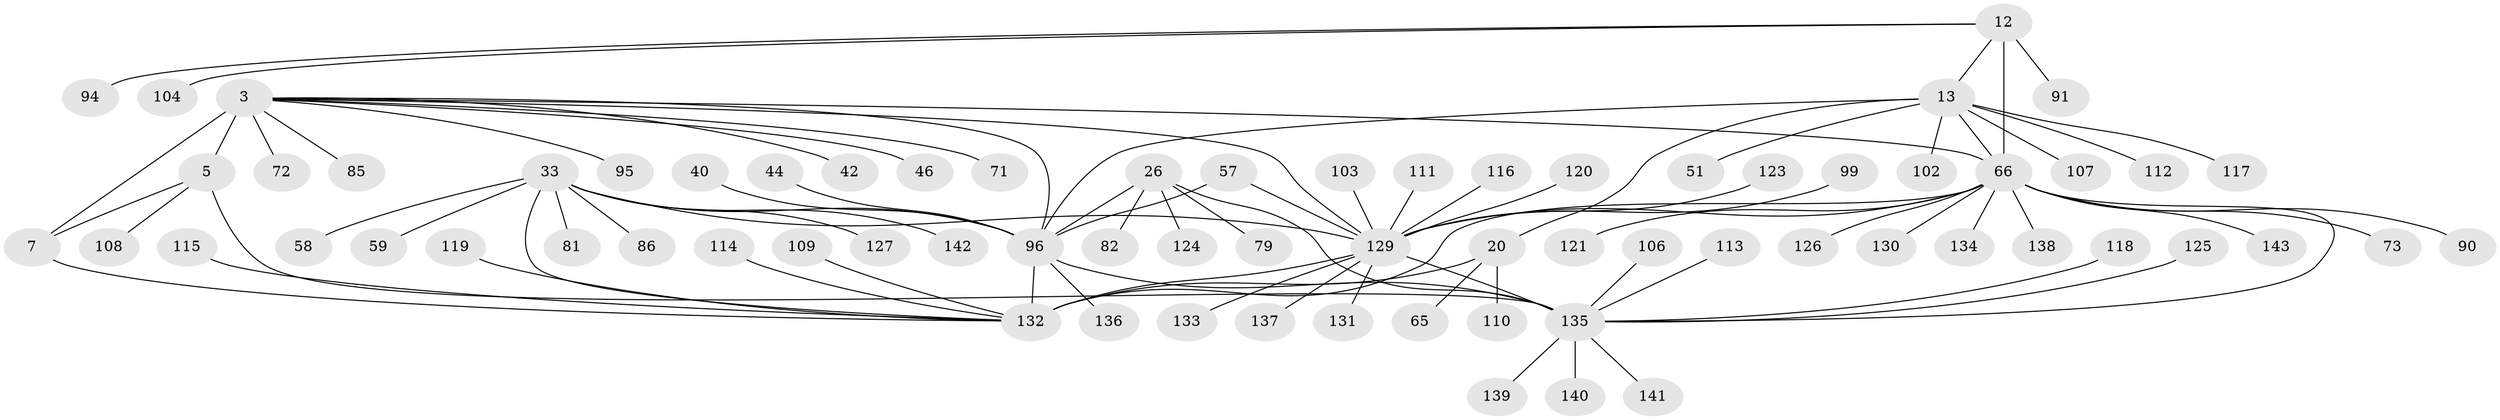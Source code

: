 // original degree distribution, {9: 0.02097902097902098, 8: 0.055944055944055944, 11: 0.04195804195804196, 7: 0.03496503496503497, 6: 0.013986013986013986, 10: 0.04895104895104895, 14: 0.006993006993006993, 12: 0.006993006993006993, 13: 0.006993006993006993, 15: 0.006993006993006993, 3: 0.03496503496503497, 1: 0.5804195804195804, 2: 0.13986013986013987}
// Generated by graph-tools (version 1.1) at 2025/55/03/09/25 04:55:34]
// undirected, 71 vertices, 85 edges
graph export_dot {
graph [start="1"]
  node [color=gray90,style=filled];
  3 [super="+2"];
  5 [super="+4"];
  7 [super="+6"];
  12 [super="+10"];
  13 [super="+8"];
  20 [super="+18"];
  26 [super="+25"];
  33 [super="+31+32"];
  40;
  42;
  44;
  46;
  51;
  57 [super="+36"];
  58;
  59;
  65;
  66 [super="+53+54+62"];
  71;
  72 [super="+70"];
  73;
  79;
  81;
  82;
  85;
  86;
  90;
  91;
  94;
  95;
  96 [super="+23+37"];
  99;
  102;
  103;
  104;
  106 [super="+38"];
  107 [super="+100"];
  108;
  109;
  110;
  111;
  112;
  113;
  114;
  115;
  116;
  117;
  118;
  119;
  120;
  121 [super="+92"];
  123;
  124;
  125 [super="+93"];
  126;
  127;
  129 [super="+80+105+49+55+69+78+87+89+98"];
  130 [super="+122"];
  131;
  132 [super="+64+75+77+84+97+101"];
  133 [super="+61"];
  134;
  135 [super="+28+60+43+48+88"];
  136;
  137 [super="+67"];
  138;
  139;
  140 [super="+128"];
  141;
  142;
  143;
  3 -- 5 [weight=6];
  3 -- 7 [weight=6];
  3 -- 42;
  3 -- 46;
  3 -- 85;
  3 -- 95;
  3 -- 72;
  3 -- 96;
  3 -- 71;
  3 -- 129;
  3 -- 66 [weight=2];
  5 -- 7 [weight=4];
  5 -- 108;
  5 -- 135;
  7 -- 132;
  12 -- 13 [weight=4];
  12 -- 94;
  12 -- 104;
  12 -- 91;
  12 -- 66 [weight=6];
  13 -- 20;
  13 -- 102;
  13 -- 112;
  13 -- 51;
  13 -- 117;
  13 -- 107;
  13 -- 66 [weight=6];
  13 -- 96;
  20 -- 65;
  20 -- 110;
  20 -- 132 [weight=10];
  26 -- 79;
  26 -- 82;
  26 -- 124;
  26 -- 135 [weight=6];
  26 -- 96 [weight=4];
  33 -- 81;
  33 -- 58;
  33 -- 129 [weight=12];
  33 -- 86;
  33 -- 59;
  33 -- 142;
  33 -- 127;
  33 -- 132;
  33 -- 96;
  40 -- 96;
  44 -- 96;
  57 -- 129;
  57 -- 96 [weight=2];
  66 -- 129 [weight=2];
  66 -- 130;
  66 -- 134;
  66 -- 73;
  66 -- 138;
  66 -- 143;
  66 -- 90;
  66 -- 121;
  66 -- 126;
  66 -- 135;
  66 -- 132;
  96 -- 132;
  96 -- 135 [weight=6];
  96 -- 136;
  99 -- 129;
  103 -- 129;
  106 -- 135;
  109 -- 132;
  111 -- 129;
  113 -- 135;
  114 -- 132;
  115 -- 132;
  116 -- 129;
  118 -- 135;
  119 -- 132;
  120 -- 129;
  123 -- 129;
  125 -- 135;
  129 -- 131;
  129 -- 133;
  129 -- 137;
  129 -- 135 [weight=2];
  129 -- 132;
  135 -- 139;
  135 -- 140;
  135 -- 141;
}
